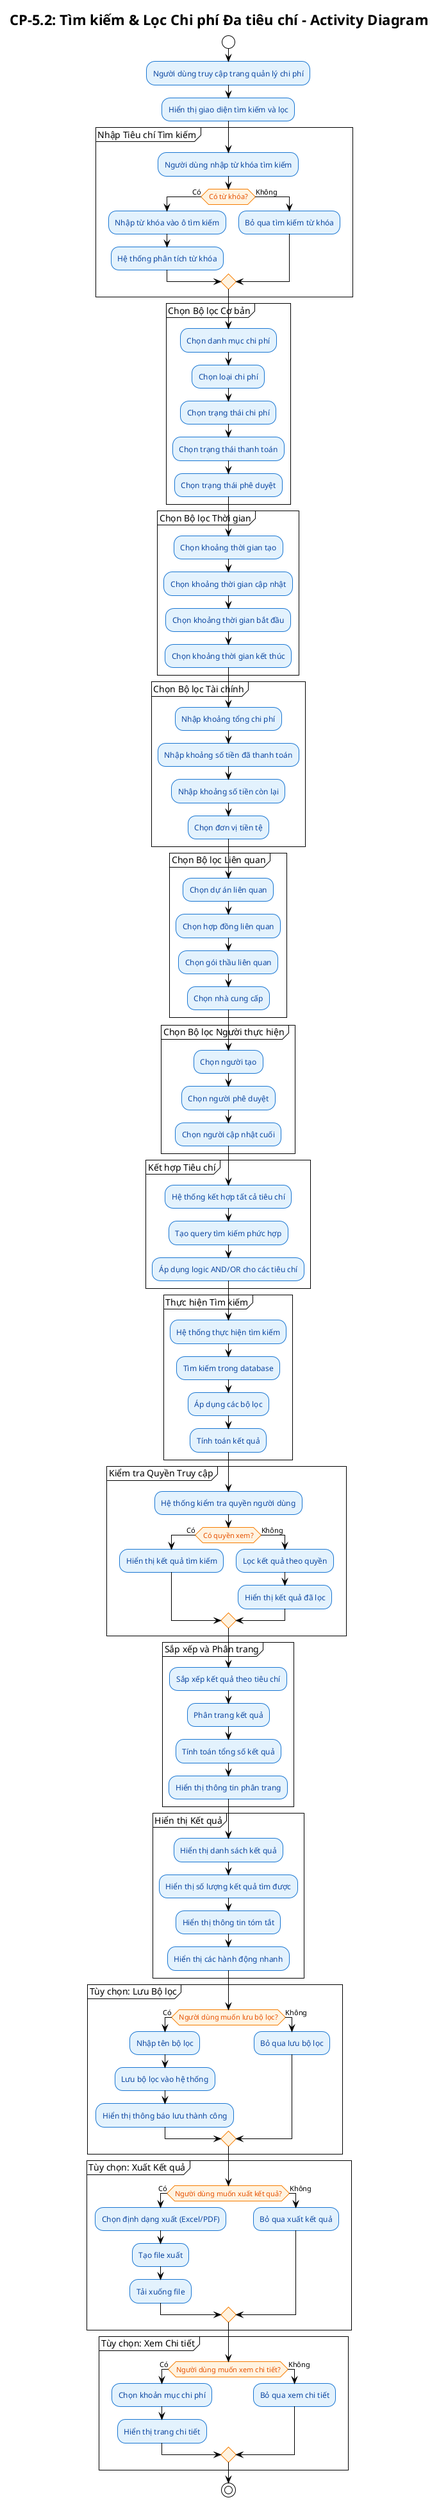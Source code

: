 @startuml CP-5.2 Activity Diagram
!theme plain
skinparam backgroundColor #FFFFFF
skinparam activity {
  BackgroundColor #E3F2FD
  BorderColor #1976D2
  FontColor #0D47A1
}
skinparam activityDiamond {
  BackgroundColor #FFF3E0
  BorderColor #F57C00
  FontColor #E65100
}
skinparam activityStart {
  BackgroundColor #C8E6C9
  BorderColor #388E3C
  FontColor #1B5E20
}
skinparam activityEnd {
  BackgroundColor #FFCDD2
  BorderColor #D32F2F
  FontColor #B71C1C
}

title CP-5.2: Tìm kiếm & Lọc Chi phí Đa tiêu chí - Activity Diagram

start

:Người dùng truy cập trang quản lý chi phí;

:Hiển thị giao diện tìm kiếm và lọc;

partition "Nhập Tiêu chí Tìm kiếm" {
  :Người dùng nhập từ khóa tìm kiếm;
  if (Có từ khóa?) then (Có)
    :Nhập từ khóa vào ô tìm kiếm;
    :Hệ thống phân tích từ khóa;
  else (Không)
    :Bỏ qua tìm kiếm từ khóa;
  endif
}

partition "Chọn Bộ lọc Cơ bản" {
  :Chọn danh mục chi phí;
  :Chọn loại chi phí;
  :Chọn trạng thái chi phí;
  :Chọn trạng thái thanh toán;
  :Chọn trạng thái phê duyệt;
}

partition "Chọn Bộ lọc Thời gian" {
  :Chọn khoảng thời gian tạo;
  :Chọn khoảng thời gian cập nhật;
  :Chọn khoảng thời gian bắt đầu;
  :Chọn khoảng thời gian kết thúc;
}

partition "Chọn Bộ lọc Tài chính" {
  :Nhập khoảng tổng chi phí;
  :Nhập khoảng số tiền đã thanh toán;
  :Nhập khoảng số tiền còn lại;
  :Chọn đơn vị tiền tệ;
}

partition "Chọn Bộ lọc Liên quan" {
  :Chọn dự án liên quan;
  :Chọn hợp đồng liên quan;
  :Chọn gói thầu liên quan;
  :Chọn nhà cung cấp;
}

partition "Chọn Bộ lọc Người thực hiện" {
  :Chọn người tạo;
  :Chọn người phê duyệt;
  :Chọn người cập nhật cuối;
}

partition "Kết hợp Tiêu chí" {
  :Hệ thống kết hợp tất cả tiêu chí;
  :Tạo query tìm kiếm phức hợp;
  :Áp dụng logic AND/OR cho các tiêu chí;
}

partition "Thực hiện Tìm kiếm" {
  :Hệ thống thực hiện tìm kiếm;
  :Tìm kiếm trong database;
  :Áp dụng các bộ lọc;
  :Tính toán kết quả;
}

partition "Kiểm tra Quyền Truy cập" {
  :Hệ thống kiểm tra quyền người dùng;
  if (Có quyền xem?) then (Có)
    :Hiển thị kết quả tìm kiếm;
  else (Không)
    :Lọc kết quả theo quyền;
    :Hiển thị kết quả đã lọc;
  endif
}

partition "Sắp xếp và Phân trang" {
  :Sắp xếp kết quả theo tiêu chí;
  :Phân trang kết quả;
  :Tính toán tổng số kết quả;
  :Hiển thị thông tin phân trang;
}

partition "Hiển thị Kết quả" {
  :Hiển thị danh sách kết quả;
  :Hiển thị số lượng kết quả tìm được;
  :Hiển thị thông tin tóm tắt;
  :Hiển thị các hành động nhanh;
}

partition "Tùy chọn: Lưu Bộ lọc" {
  if (Người dùng muốn lưu bộ lọc?) then (Có)
    :Nhập tên bộ lọc;
    :Lưu bộ lọc vào hệ thống;
    :Hiển thị thông báo lưu thành công;
  else (Không)
    :Bỏ qua lưu bộ lọc;
  endif
}

partition "Tùy chọn: Xuất Kết quả" {
  if (Người dùng muốn xuất kết quả?) then (Có)
    :Chọn định dạng xuất (Excel/PDF);
    :Tạo file xuất;
    :Tải xuống file;
  else (Không)
    :Bỏ qua xuất kết quả;
  endif
}

partition "Tùy chọn: Xem Chi tiết" {
  if (Người dùng muốn xem chi tiết?) then (Có)
    :Chọn khoản mục chi phí;
    :Hiển thị trang chi tiết;
  else (Không)
    :Bỏ qua xem chi tiết;
  endif
}

stop

@enduml
